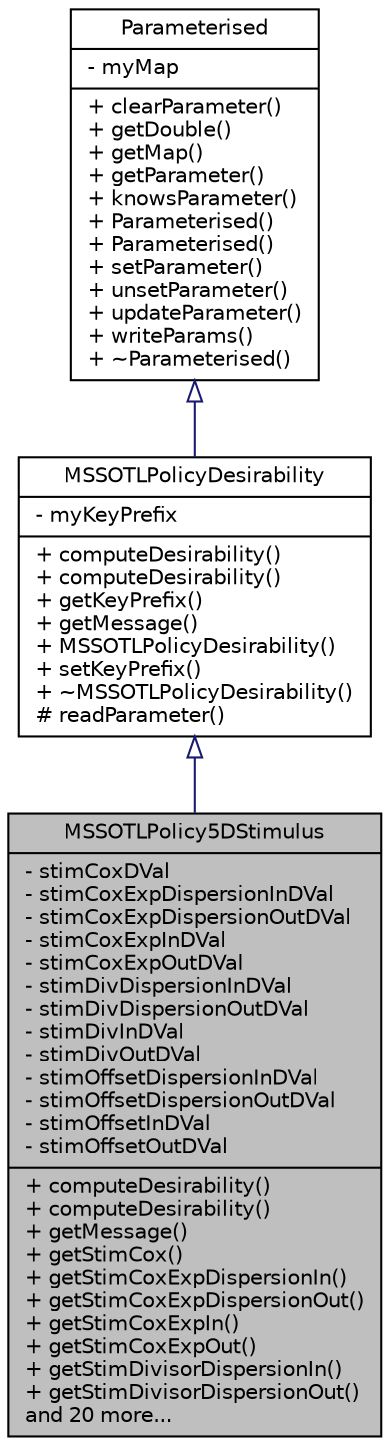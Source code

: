 digraph "MSSOTLPolicy5DStimulus"
{
  edge [fontname="Helvetica",fontsize="10",labelfontname="Helvetica",labelfontsize="10"];
  node [fontname="Helvetica",fontsize="10",shape=record];
  Node4 [label="{MSSOTLPolicy5DStimulus\n|- stimCoxDVal\l- stimCoxExpDispersionInDVal\l- stimCoxExpDispersionOutDVal\l- stimCoxExpInDVal\l- stimCoxExpOutDVal\l- stimDivDispersionInDVal\l- stimDivDispersionOutDVal\l- stimDivInDVal\l- stimDivOutDVal\l- stimOffsetDispersionInDVal\l- stimOffsetDispersionOutDVal\l- stimOffsetInDVal\l- stimOffsetOutDVal\l|+ computeDesirability()\l+ computeDesirability()\l+ getMessage()\l+ getStimCox()\l+ getStimCoxExpDispersionIn()\l+ getStimCoxExpDispersionOut()\l+ getStimCoxExpIn()\l+ getStimCoxExpOut()\l+ getStimDivisorDispersionIn()\l+ getStimDivisorDispersionOut()\land 20 more...\l}",height=0.2,width=0.4,color="black", fillcolor="grey75", style="filled", fontcolor="black"];
  Node5 -> Node4 [dir="back",color="midnightblue",fontsize="10",style="solid",arrowtail="onormal",fontname="Helvetica"];
  Node5 [label="{MSSOTLPolicyDesirability\n|- myKeyPrefix\l|+ computeDesirability()\l+ computeDesirability()\l+ getKeyPrefix()\l+ getMessage()\l+ MSSOTLPolicyDesirability()\l+ setKeyPrefix()\l+ ~MSSOTLPolicyDesirability()\l# readParameter()\l}",height=0.2,width=0.4,color="black", fillcolor="white", style="filled",URL="$d5/de3/class_m_s_s_o_t_l_policy_desirability.html",tooltip="This class determines the desirability algorithm of a MSSOTLPolicy when used in combination with a hi..."];
  Node6 -> Node5 [dir="back",color="midnightblue",fontsize="10",style="solid",arrowtail="onormal",fontname="Helvetica"];
  Node6 [label="{Parameterised\n|- myMap\l|+ clearParameter()\l+ getDouble()\l+ getMap()\l+ getParameter()\l+ knowsParameter()\l+ Parameterised()\l+ Parameterised()\l+ setParameter()\l+ unsetParameter()\l+ updateParameter()\l+ writeParams()\l+ ~Parameterised()\l}",height=0.2,width=0.4,color="black", fillcolor="white", style="filled",URL="$d7/dc7/class_parameterised.html",tooltip="An upper class for objects with additional parameters. "];
}
